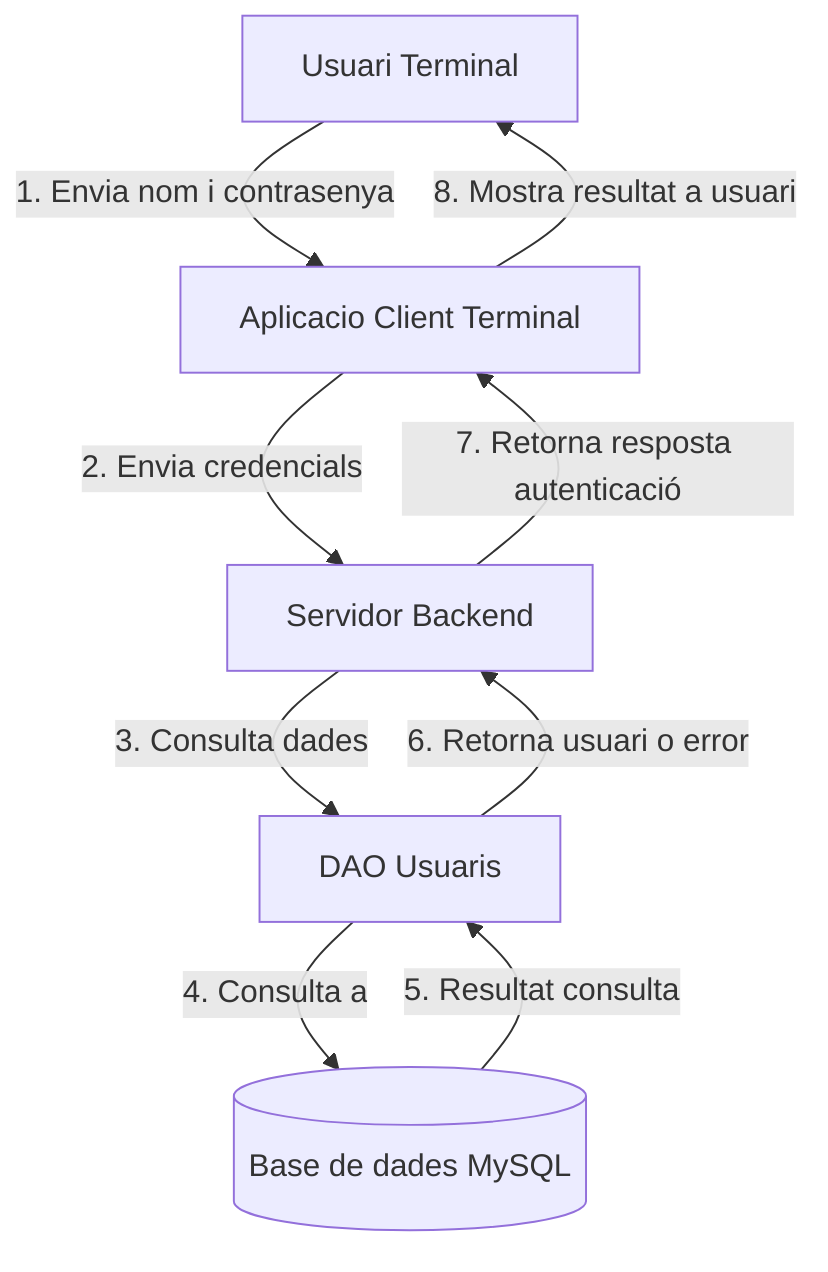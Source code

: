 graph TD
  Usuari[Usuari Terminal] -->|1. Envia nom i contrasenya| ClientApp[Aplicacio Client Terminal]
  ClientApp -->|2. Envia credencials| Backend[Servidor Backend]
  Backend -->|3. Consulta dades| DAOUsuaris[DAO Usuaris]
  DAOUsuaris -->|4. Consulta a| BBDD[(Base de dades MySQL)]
  BBDD -->|5. Resultat consulta| DAOUsuaris
  DAOUsuaris -->|6. Retorna usuari o error| Backend
  Backend -->|7. Retorna resposta autenticació| ClientApp
  ClientApp -->|8. Mostra resultat a usuari| Usuari